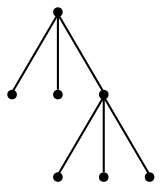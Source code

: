 graph {
  node [shape=point,comment="{\"directed\":false,\"doi\":\"10.4230/LIPIcs.GD.2024.30\",\"figure\":\"8 (4)\"}"]

  v0 [pos="686.0764264428532,2495.263423186459"]
  v1 [pos="752.7614598305219,2428.5943820725333"]
  v2 [pos="686.0764264428532,2428.5943820725333"]
  v3 [pos="619.3913930551844,2428.5943820725333"]
  v4 [pos="686.0764264428532,2361.9253409586076"]
  v5 [pos="619.3913930551844,2361.9253409586076"]
  v6 [pos="552.7063596675157,2361.9253409586076"]

  v0 -- v1 [id="-1",pos="686.0764264428532,2495.263423186459 752.7614598305219,2428.5943820725333 752.7614598305219,2428.5943820725333 752.7614598305219,2428.5943820725333"]
  v3 -- v6 [id="-2",pos="619.3913930551844,2428.5943820725333 552.7063596675157,2361.9253409586076 552.7063596675157,2361.9253409586076 552.7063596675157,2361.9253409586076"]
  v3 -- v5 [id="-3",pos="619.3913930551844,2428.5943820725333 619.3913930551844,2361.9253409586076 619.3913930551844,2361.9253409586076 619.3913930551844,2361.9253409586076"]
  v3 -- v4 [id="-4",pos="619.3913930551844,2428.5943820725333 686.0764264428532,2361.9253409586076 686.0764264428532,2361.9253409586076 686.0764264428532,2361.9253409586076"]
  v0 -- v3 [id="-5",pos="686.0764264428532,2495.263423186459 619.3913930551844,2428.5943820725333 619.3913930551844,2428.5943820725333 619.3913930551844,2428.5943820725333"]
  v0 -- v2 [id="-6",pos="686.0764264428532,2495.263423186459 686.0764264428532,2428.5943820725333 686.0764264428532,2428.5943820725333 686.0764264428532,2428.5943820725333"]
}